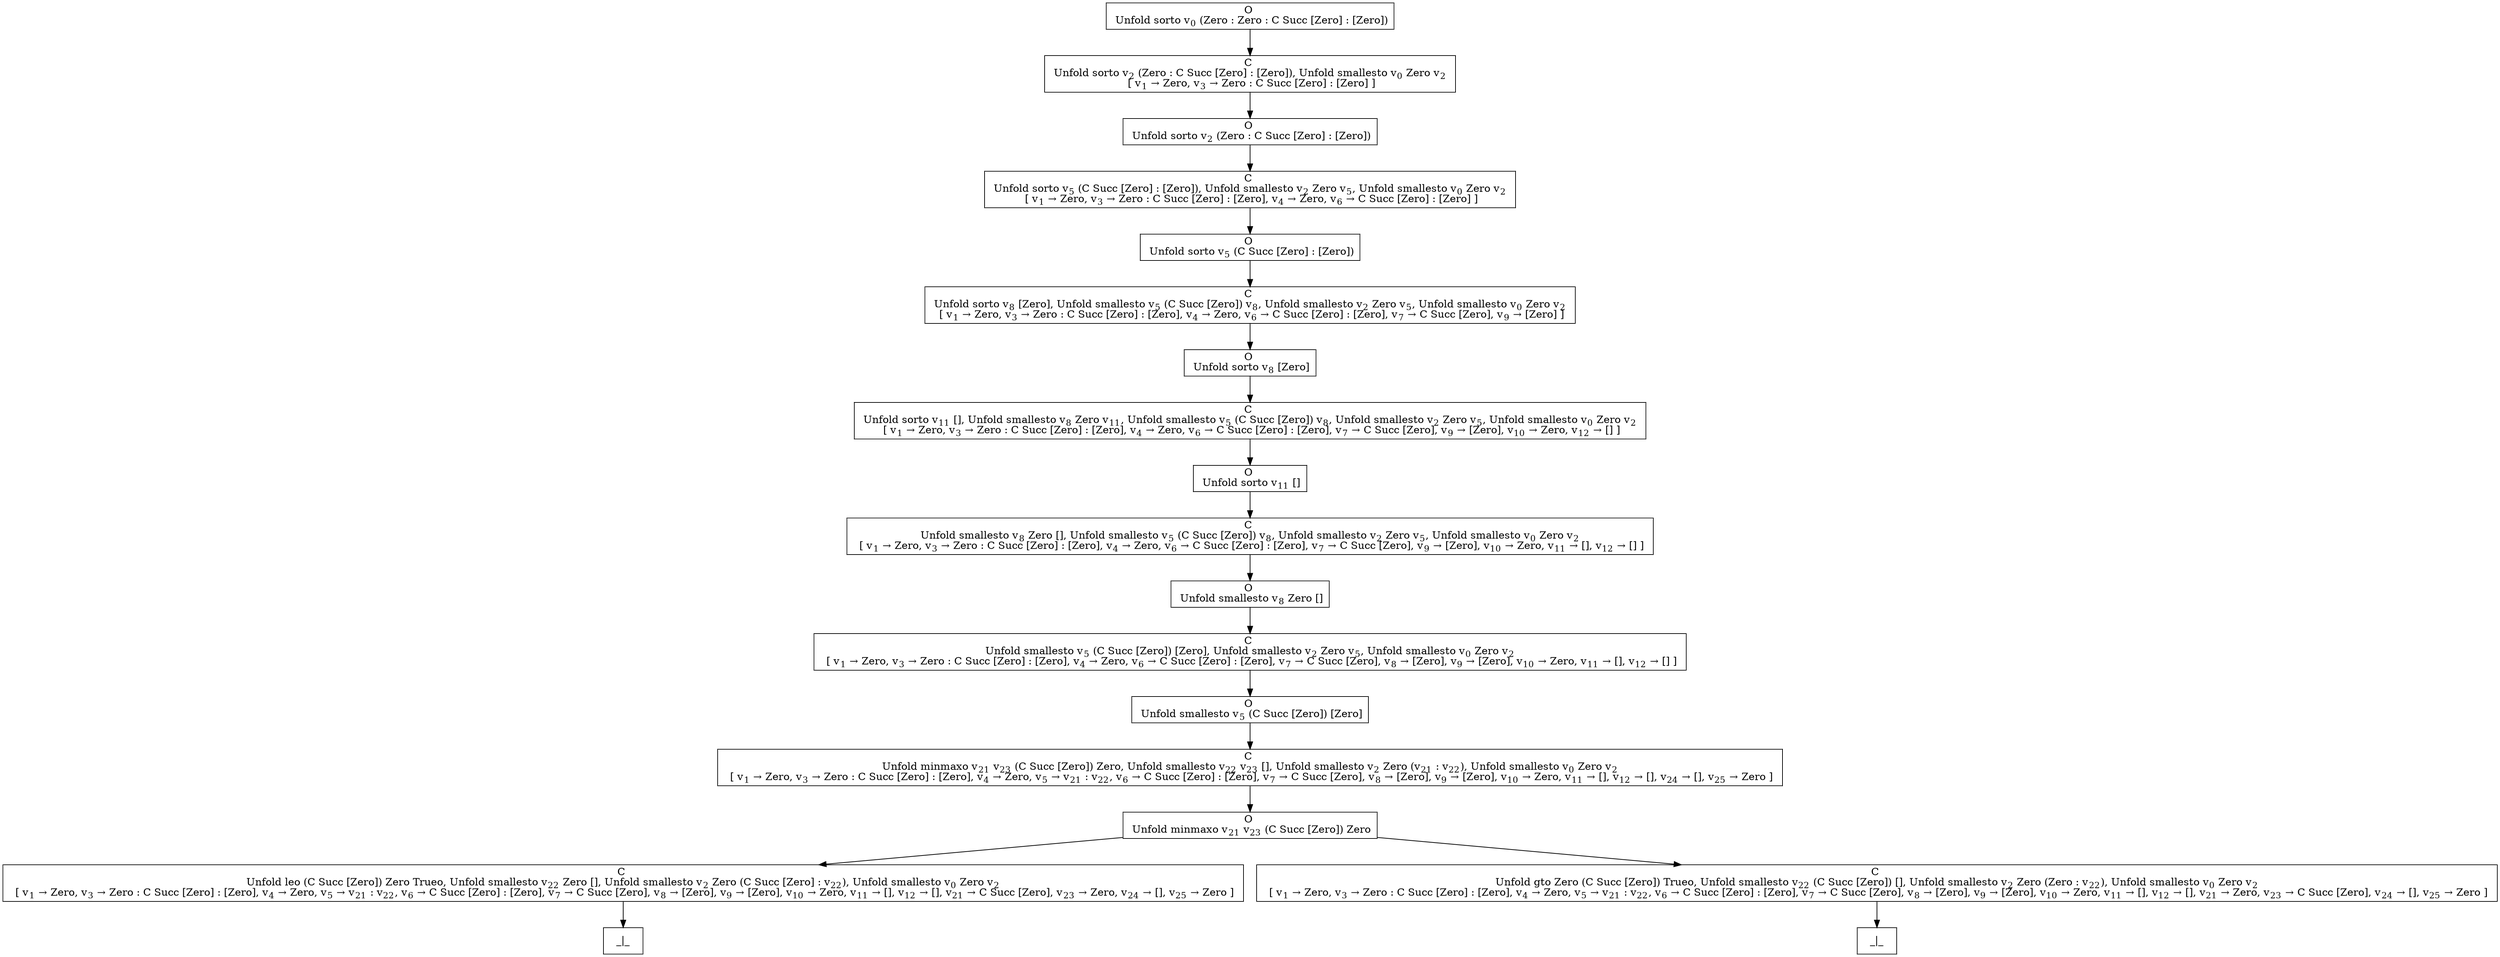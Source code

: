digraph {
    graph [rankdir=TB
          ,bgcolor=transparent];
    node [shape=box
         ,fillcolor=white
         ,style=filled];
    0 [label=<O <BR/> Unfold sorto v<SUB>0</SUB> (Zero : Zero : C Succ [Zero] : [Zero])>];
    1 [label=<C <BR/> Unfold sorto v<SUB>2</SUB> (Zero : C Succ [Zero] : [Zero]), Unfold smallesto v<SUB>0</SUB> Zero v<SUB>2</SUB> <BR/>  [ v<SUB>1</SUB> &rarr; Zero, v<SUB>3</SUB> &rarr; Zero : C Succ [Zero] : [Zero] ] >];
    2 [label=<O <BR/> Unfold sorto v<SUB>2</SUB> (Zero : C Succ [Zero] : [Zero])>];
    3 [label=<C <BR/> Unfold sorto v<SUB>5</SUB> (C Succ [Zero] : [Zero]), Unfold smallesto v<SUB>2</SUB> Zero v<SUB>5</SUB>, Unfold smallesto v<SUB>0</SUB> Zero v<SUB>2</SUB> <BR/>  [ v<SUB>1</SUB> &rarr; Zero, v<SUB>3</SUB> &rarr; Zero : C Succ [Zero] : [Zero], v<SUB>4</SUB> &rarr; Zero, v<SUB>6</SUB> &rarr; C Succ [Zero] : [Zero] ] >];
    4 [label=<O <BR/> Unfold sorto v<SUB>5</SUB> (C Succ [Zero] : [Zero])>];
    5 [label=<C <BR/> Unfold sorto v<SUB>8</SUB> [Zero], Unfold smallesto v<SUB>5</SUB> (C Succ [Zero]) v<SUB>8</SUB>, Unfold smallesto v<SUB>2</SUB> Zero v<SUB>5</SUB>, Unfold smallesto v<SUB>0</SUB> Zero v<SUB>2</SUB> <BR/>  [ v<SUB>1</SUB> &rarr; Zero, v<SUB>3</SUB> &rarr; Zero : C Succ [Zero] : [Zero], v<SUB>4</SUB> &rarr; Zero, v<SUB>6</SUB> &rarr; C Succ [Zero] : [Zero], v<SUB>7</SUB> &rarr; C Succ [Zero], v<SUB>9</SUB> &rarr; [Zero] ] >];
    6 [label=<O <BR/> Unfold sorto v<SUB>8</SUB> [Zero]>];
    7 [label=<C <BR/> Unfold sorto v<SUB>11</SUB> [], Unfold smallesto v<SUB>8</SUB> Zero v<SUB>11</SUB>, Unfold smallesto v<SUB>5</SUB> (C Succ [Zero]) v<SUB>8</SUB>, Unfold smallesto v<SUB>2</SUB> Zero v<SUB>5</SUB>, Unfold smallesto v<SUB>0</SUB> Zero v<SUB>2</SUB> <BR/>  [ v<SUB>1</SUB> &rarr; Zero, v<SUB>3</SUB> &rarr; Zero : C Succ [Zero] : [Zero], v<SUB>4</SUB> &rarr; Zero, v<SUB>6</SUB> &rarr; C Succ [Zero] : [Zero], v<SUB>7</SUB> &rarr; C Succ [Zero], v<SUB>9</SUB> &rarr; [Zero], v<SUB>10</SUB> &rarr; Zero, v<SUB>12</SUB> &rarr; [] ] >];
    8 [label=<O <BR/> Unfold sorto v<SUB>11</SUB> []>];
    9 [label=<C <BR/> Unfold smallesto v<SUB>8</SUB> Zero [], Unfold smallesto v<SUB>5</SUB> (C Succ [Zero]) v<SUB>8</SUB>, Unfold smallesto v<SUB>2</SUB> Zero v<SUB>5</SUB>, Unfold smallesto v<SUB>0</SUB> Zero v<SUB>2</SUB> <BR/>  [ v<SUB>1</SUB> &rarr; Zero, v<SUB>3</SUB> &rarr; Zero : C Succ [Zero] : [Zero], v<SUB>4</SUB> &rarr; Zero, v<SUB>6</SUB> &rarr; C Succ [Zero] : [Zero], v<SUB>7</SUB> &rarr; C Succ [Zero], v<SUB>9</SUB> &rarr; [Zero], v<SUB>10</SUB> &rarr; Zero, v<SUB>11</SUB> &rarr; [], v<SUB>12</SUB> &rarr; [] ] >];
    10 [label=<O <BR/> Unfold smallesto v<SUB>8</SUB> Zero []>];
    11 [label=<C <BR/> Unfold smallesto v<SUB>5</SUB> (C Succ [Zero]) [Zero], Unfold smallesto v<SUB>2</SUB> Zero v<SUB>5</SUB>, Unfold smallesto v<SUB>0</SUB> Zero v<SUB>2</SUB> <BR/>  [ v<SUB>1</SUB> &rarr; Zero, v<SUB>3</SUB> &rarr; Zero : C Succ [Zero] : [Zero], v<SUB>4</SUB> &rarr; Zero, v<SUB>6</SUB> &rarr; C Succ [Zero] : [Zero], v<SUB>7</SUB> &rarr; C Succ [Zero], v<SUB>8</SUB> &rarr; [Zero], v<SUB>9</SUB> &rarr; [Zero], v<SUB>10</SUB> &rarr; Zero, v<SUB>11</SUB> &rarr; [], v<SUB>12</SUB> &rarr; [] ] >];
    12 [label=<O <BR/> Unfold smallesto v<SUB>5</SUB> (C Succ [Zero]) [Zero]>];
    13 [label=<C <BR/> Unfold minmaxo v<SUB>21</SUB> v<SUB>23</SUB> (C Succ [Zero]) Zero, Unfold smallesto v<SUB>22</SUB> v<SUB>23</SUB> [], Unfold smallesto v<SUB>2</SUB> Zero (v<SUB>21</SUB> : v<SUB>22</SUB>), Unfold smallesto v<SUB>0</SUB> Zero v<SUB>2</SUB> <BR/>  [ v<SUB>1</SUB> &rarr; Zero, v<SUB>3</SUB> &rarr; Zero : C Succ [Zero] : [Zero], v<SUB>4</SUB> &rarr; Zero, v<SUB>5</SUB> &rarr; v<SUB>21</SUB> : v<SUB>22</SUB>, v<SUB>6</SUB> &rarr; C Succ [Zero] : [Zero], v<SUB>7</SUB> &rarr; C Succ [Zero], v<SUB>8</SUB> &rarr; [Zero], v<SUB>9</SUB> &rarr; [Zero], v<SUB>10</SUB> &rarr; Zero, v<SUB>11</SUB> &rarr; [], v<SUB>12</SUB> &rarr; [], v<SUB>24</SUB> &rarr; [], v<SUB>25</SUB> &rarr; Zero ] >];
    14 [label=<O <BR/> Unfold minmaxo v<SUB>21</SUB> v<SUB>23</SUB> (C Succ [Zero]) Zero>];
    15 [label=<C <BR/> Unfold leo (C Succ [Zero]) Zero Trueo, Unfold smallesto v<SUB>22</SUB> Zero [], Unfold smallesto v<SUB>2</SUB> Zero (C Succ [Zero] : v<SUB>22</SUB>), Unfold smallesto v<SUB>0</SUB> Zero v<SUB>2</SUB> <BR/>  [ v<SUB>1</SUB> &rarr; Zero, v<SUB>3</SUB> &rarr; Zero : C Succ [Zero] : [Zero], v<SUB>4</SUB> &rarr; Zero, v<SUB>5</SUB> &rarr; v<SUB>21</SUB> : v<SUB>22</SUB>, v<SUB>6</SUB> &rarr; C Succ [Zero] : [Zero], v<SUB>7</SUB> &rarr; C Succ [Zero], v<SUB>8</SUB> &rarr; [Zero], v<SUB>9</SUB> &rarr; [Zero], v<SUB>10</SUB> &rarr; Zero, v<SUB>11</SUB> &rarr; [], v<SUB>12</SUB> &rarr; [], v<SUB>21</SUB> &rarr; C Succ [Zero], v<SUB>23</SUB> &rarr; Zero, v<SUB>24</SUB> &rarr; [], v<SUB>25</SUB> &rarr; Zero ] >];
    16 [label=<C <BR/> Unfold gto Zero (C Succ [Zero]) Trueo, Unfold smallesto v<SUB>22</SUB> (C Succ [Zero]) [], Unfold smallesto v<SUB>2</SUB> Zero (Zero : v<SUB>22</SUB>), Unfold smallesto v<SUB>0</SUB> Zero v<SUB>2</SUB> <BR/>  [ v<SUB>1</SUB> &rarr; Zero, v<SUB>3</SUB> &rarr; Zero : C Succ [Zero] : [Zero], v<SUB>4</SUB> &rarr; Zero, v<SUB>5</SUB> &rarr; v<SUB>21</SUB> : v<SUB>22</SUB>, v<SUB>6</SUB> &rarr; C Succ [Zero] : [Zero], v<SUB>7</SUB> &rarr; C Succ [Zero], v<SUB>8</SUB> &rarr; [Zero], v<SUB>9</SUB> &rarr; [Zero], v<SUB>10</SUB> &rarr; Zero, v<SUB>11</SUB> &rarr; [], v<SUB>12</SUB> &rarr; [], v<SUB>21</SUB> &rarr; Zero, v<SUB>23</SUB> &rarr; C Succ [Zero], v<SUB>24</SUB> &rarr; [], v<SUB>25</SUB> &rarr; Zero ] >];
    17 [label=<_|_>];
    18 [label=<_|_>];
    0 -> 1 [label=""];
    1 -> 2 [label=""];
    2 -> 3 [label=""];
    3 -> 4 [label=""];
    4 -> 5 [label=""];
    5 -> 6 [label=""];
    6 -> 7 [label=""];
    7 -> 8 [label=""];
    8 -> 9 [label=""];
    9 -> 10 [label=""];
    10 -> 11 [label=""];
    11 -> 12 [label=""];
    12 -> 13 [label=""];
    13 -> 14 [label=""];
    14 -> 15 [label=""];
    14 -> 16 [label=""];
    15 -> 17 [label=""];
    16 -> 18 [label=""];
}